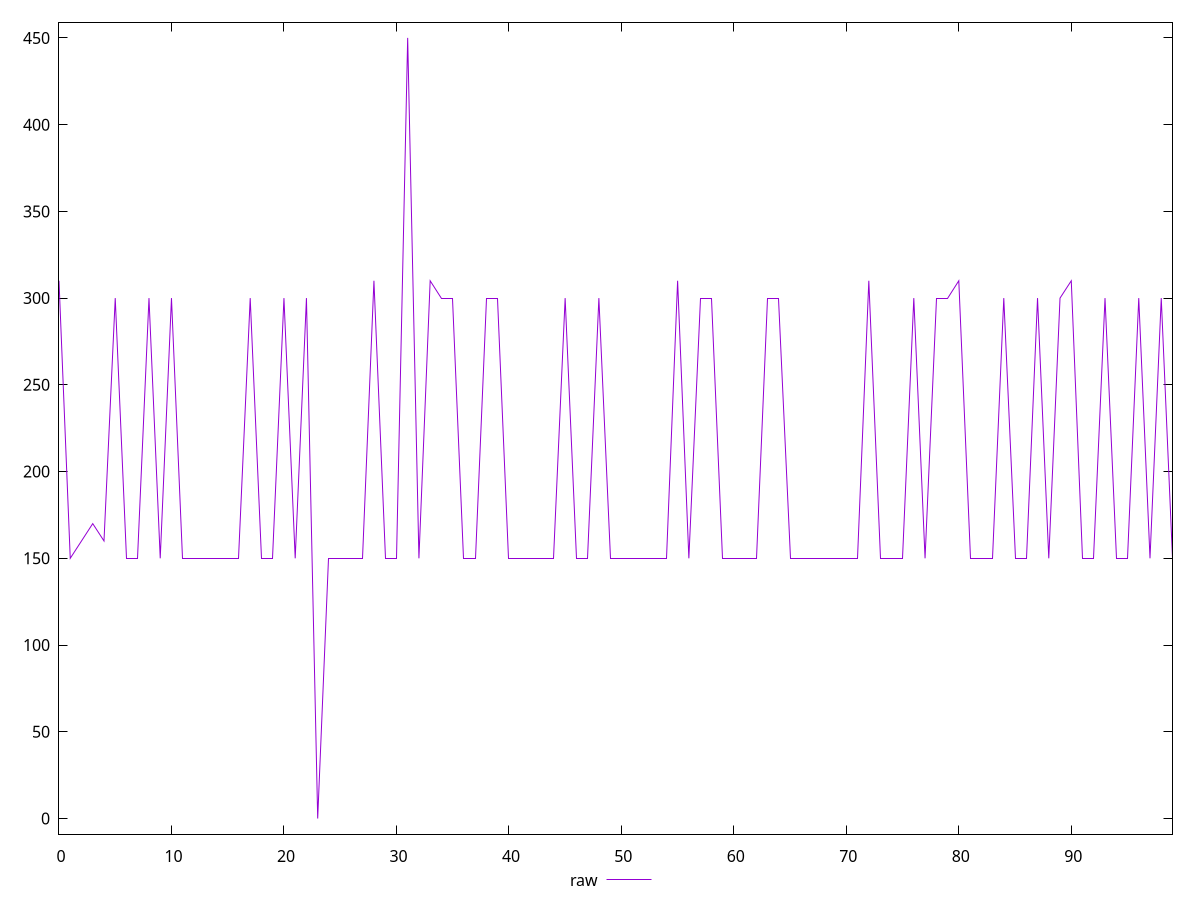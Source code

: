 reset

$raw <<EOF
0 310
1 150
2 160
3 170
4 160
5 300
6 150
7 150
8 300
9 150
10 300
11 150
12 150
13 150
14 150
15 150
16 150
17 300
18 150
19 150
20 300
21 150
22 300
23 0
24 150
25 150
26 150
27 150
28 310
29 150
30 150
31 450
32 150
33 310
34 300
35 300
36 150
37 150
38 300
39 300
40 150
41 150
42 150
43 150
44 150
45 300
46 150
47 150
48 300
49 150
50 150
51 150
52 150
53 150
54 150
55 310
56 150
57 300
58 300
59 150
60 150
61 150
62 150
63 300
64 300
65 150
66 150
67 150
68 150
69 150
70 150
71 150
72 310
73 150
74 150
75 150
76 300
77 150
78 300
79 300
80 310
81 150
82 150
83 150
84 300
85 150
86 150
87 300
88 150
89 300
90 310
91 150
92 150
93 300
94 150
95 150
96 300
97 150
98 300
99 150
EOF

set key outside below
set xrange [0:99]
set yrange [-9:459]
set trange [-9:459]
set terminal svg size 640, 500 enhanced background rgb 'white'
set output "report_00017_2021-02-10T15-08-03.406Z/offscreen-images/samples/pages+cached/raw/values.svg"

plot $raw title "raw" with line

reset
